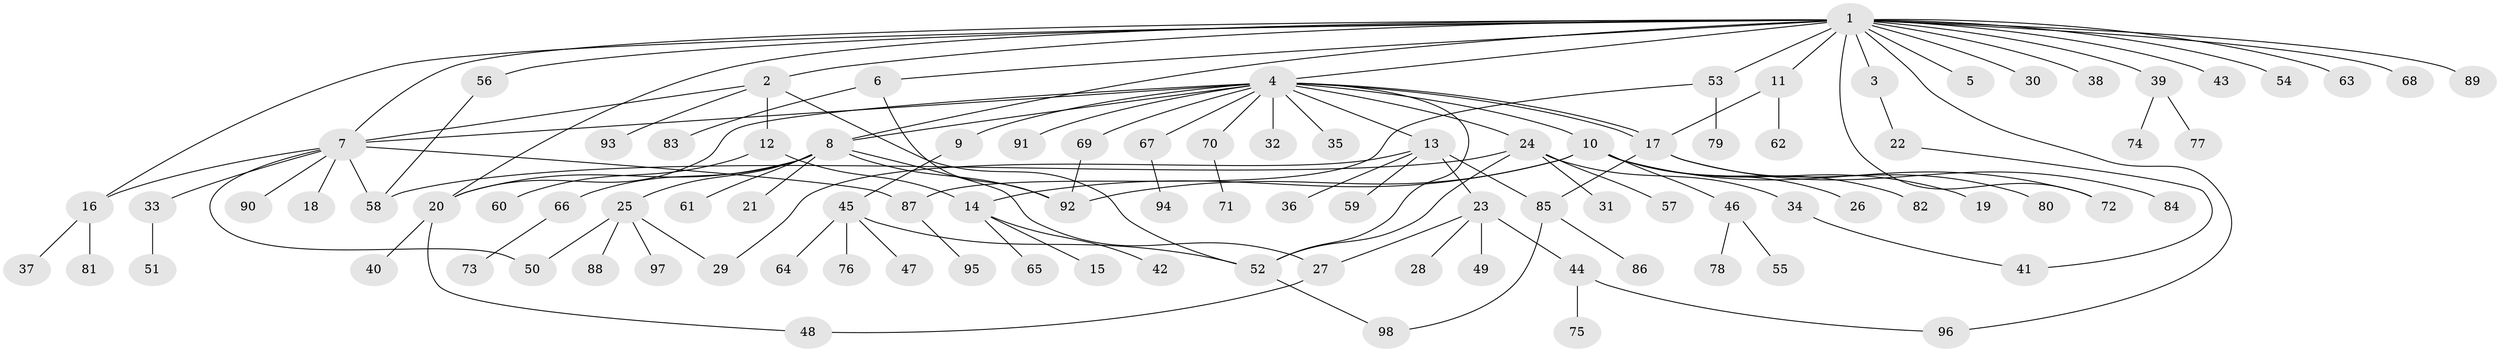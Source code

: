 // Generated by graph-tools (version 1.1) at 2025/14/03/09/25 04:14:43]
// undirected, 98 vertices, 124 edges
graph export_dot {
graph [start="1"]
  node [color=gray90,style=filled];
  1;
  2;
  3;
  4;
  5;
  6;
  7;
  8;
  9;
  10;
  11;
  12;
  13;
  14;
  15;
  16;
  17;
  18;
  19;
  20;
  21;
  22;
  23;
  24;
  25;
  26;
  27;
  28;
  29;
  30;
  31;
  32;
  33;
  34;
  35;
  36;
  37;
  38;
  39;
  40;
  41;
  42;
  43;
  44;
  45;
  46;
  47;
  48;
  49;
  50;
  51;
  52;
  53;
  54;
  55;
  56;
  57;
  58;
  59;
  60;
  61;
  62;
  63;
  64;
  65;
  66;
  67;
  68;
  69;
  70;
  71;
  72;
  73;
  74;
  75;
  76;
  77;
  78;
  79;
  80;
  81;
  82;
  83;
  84;
  85;
  86;
  87;
  88;
  89;
  90;
  91;
  92;
  93;
  94;
  95;
  96;
  97;
  98;
  1 -- 2;
  1 -- 3;
  1 -- 4;
  1 -- 5;
  1 -- 6;
  1 -- 7;
  1 -- 8;
  1 -- 11;
  1 -- 16;
  1 -- 20;
  1 -- 30;
  1 -- 38;
  1 -- 39;
  1 -- 43;
  1 -- 53;
  1 -- 54;
  1 -- 56;
  1 -- 63;
  1 -- 68;
  1 -- 72;
  1 -- 89;
  1 -- 96;
  2 -- 7;
  2 -- 12;
  2 -- 52;
  2 -- 93;
  3 -- 22;
  4 -- 7;
  4 -- 8;
  4 -- 9;
  4 -- 10;
  4 -- 13;
  4 -- 17;
  4 -- 17;
  4 -- 20;
  4 -- 24;
  4 -- 32;
  4 -- 35;
  4 -- 52;
  4 -- 67;
  4 -- 69;
  4 -- 70;
  4 -- 91;
  6 -- 83;
  6 -- 92;
  7 -- 16;
  7 -- 18;
  7 -- 33;
  7 -- 50;
  7 -- 58;
  7 -- 87;
  7 -- 90;
  8 -- 20;
  8 -- 21;
  8 -- 25;
  8 -- 27;
  8 -- 61;
  8 -- 66;
  8 -- 92;
  9 -- 45;
  10 -- 14;
  10 -- 19;
  10 -- 26;
  10 -- 46;
  10 -- 72;
  10 -- 82;
  10 -- 92;
  11 -- 17;
  11 -- 62;
  12 -- 14;
  12 -- 60;
  13 -- 23;
  13 -- 29;
  13 -- 36;
  13 -- 59;
  13 -- 85;
  14 -- 15;
  14 -- 42;
  14 -- 65;
  16 -- 37;
  16 -- 81;
  17 -- 80;
  17 -- 84;
  17 -- 85;
  20 -- 40;
  20 -- 48;
  22 -- 41;
  23 -- 27;
  23 -- 28;
  23 -- 44;
  23 -- 49;
  24 -- 31;
  24 -- 34;
  24 -- 52;
  24 -- 57;
  24 -- 58;
  25 -- 29;
  25 -- 50;
  25 -- 88;
  25 -- 97;
  27 -- 48;
  33 -- 51;
  34 -- 41;
  39 -- 74;
  39 -- 77;
  44 -- 75;
  44 -- 96;
  45 -- 47;
  45 -- 52;
  45 -- 64;
  45 -- 76;
  46 -- 55;
  46 -- 78;
  52 -- 98;
  53 -- 79;
  53 -- 87;
  56 -- 58;
  66 -- 73;
  67 -- 94;
  69 -- 92;
  70 -- 71;
  85 -- 86;
  85 -- 98;
  87 -- 95;
}
